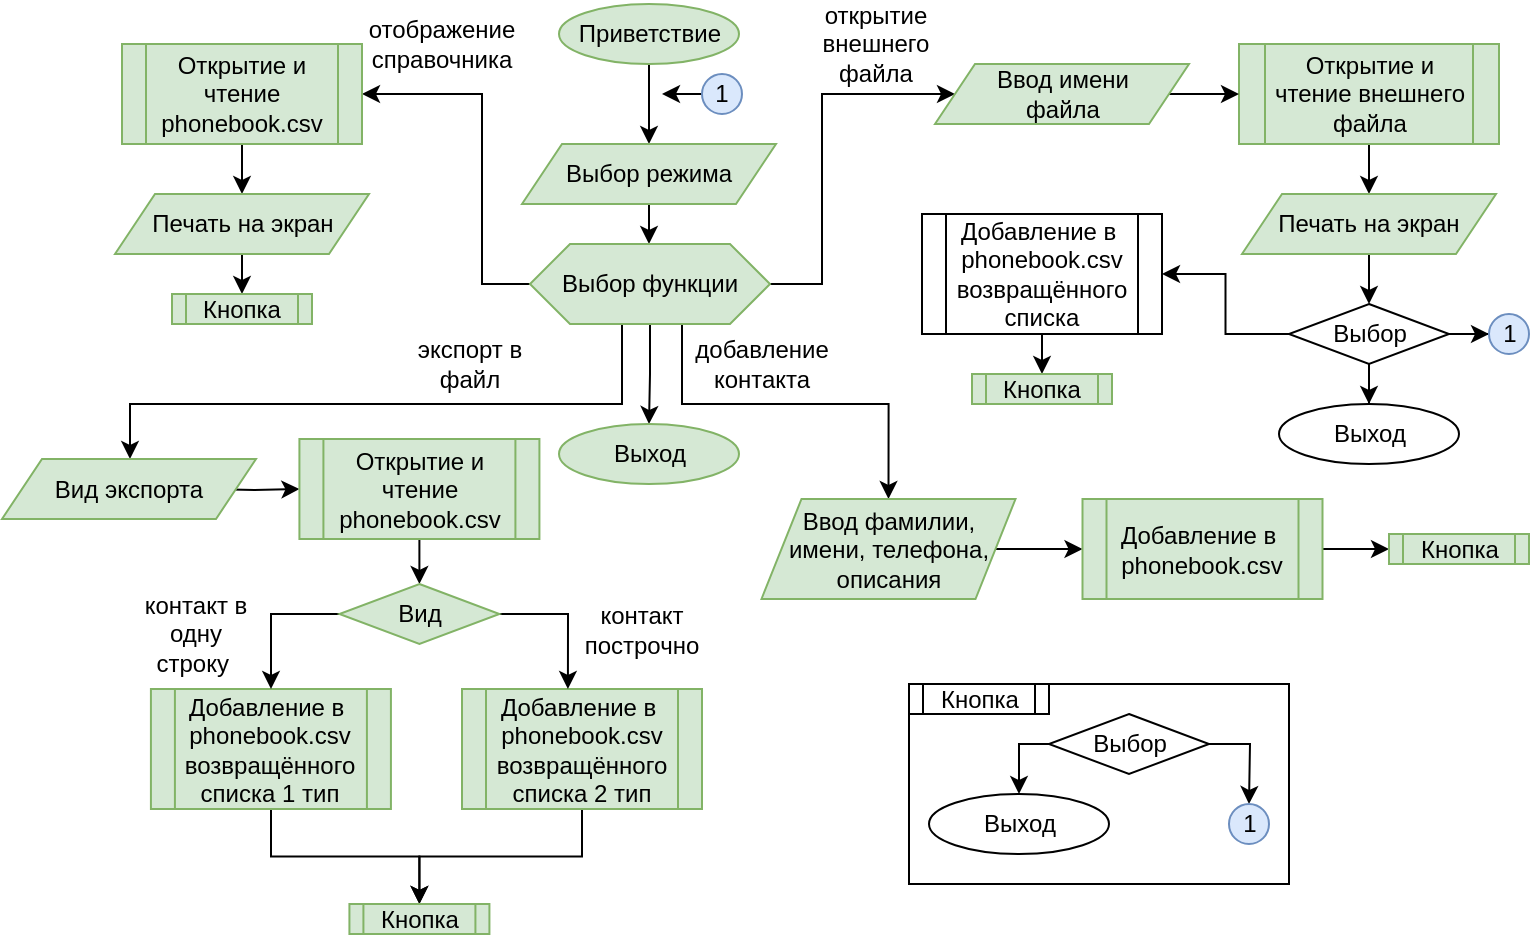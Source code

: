 <mxfile version="20.3.0" type="device"><diagram name="Page-1" id="c7558073-3199-34d8-9f00-42111426c3f3"><mxGraphModel dx="813" dy="1663" grid="1" gridSize="10" guides="1" tooltips="1" connect="1" arrows="1" fold="1" page="1" pageScale="1" pageWidth="826" pageHeight="1169" background="none" math="0" shadow="0"><root><mxCell id="0"/><mxCell id="1" parent="0"/><mxCell id="1jec9Bj1yjBGikBlohXs-190" value="" style="rounded=0;whiteSpace=wrap;html=1;" parent="1" vertex="1"><mxGeometry x="543.5" y="340" width="190" height="100" as="geometry"/></mxCell><mxCell id="1jec9Bj1yjBGikBlohXs-98" value="" style="edgeStyle=orthogonalEdgeStyle;rounded=0;orthogonalLoop=1;jettySize=auto;html=1;" parent="1" source="1jec9Bj1yjBGikBlohXs-96" target="1jec9Bj1yjBGikBlohXs-97" edge="1"><mxGeometry relative="1" as="geometry"/></mxCell><mxCell id="1jec9Bj1yjBGikBlohXs-96" value="Приветствие" style="ellipse;whiteSpace=wrap;html=1;fillColor=#d5e8d4;strokeColor=#82b366;" parent="1" vertex="1"><mxGeometry x="368.5" width="90" height="30" as="geometry"/></mxCell><mxCell id="1jec9Bj1yjBGikBlohXs-100" value="" style="edgeStyle=orthogonalEdgeStyle;rounded=0;orthogonalLoop=1;jettySize=auto;html=1;" parent="1" source="1jec9Bj1yjBGikBlohXs-97" target="1jec9Bj1yjBGikBlohXs-99" edge="1"><mxGeometry relative="1" as="geometry"/></mxCell><mxCell id="1jec9Bj1yjBGikBlohXs-97" value="Выбор режима" style="shape=parallelogram;perimeter=parallelogramPerimeter;whiteSpace=wrap;html=1;fixedSize=1;fillColor=#d5e8d4;strokeColor=#82b366;" parent="1" vertex="1"><mxGeometry x="350" y="70" width="127" height="30" as="geometry"/></mxCell><mxCell id="1jec9Bj1yjBGikBlohXs-102" value="" style="edgeStyle=orthogonalEdgeStyle;rounded=0;orthogonalLoop=1;jettySize=auto;html=1;" parent="1" source="1jec9Bj1yjBGikBlohXs-99" target="1jec9Bj1yjBGikBlohXs-101" edge="1"><mxGeometry relative="1" as="geometry"><Array as="points"><mxPoint x="330" y="140"/><mxPoint x="330" y="45"/></Array></mxGeometry></mxCell><mxCell id="1jec9Bj1yjBGikBlohXs-140" style="edgeStyle=orthogonalEdgeStyle;rounded=0;orthogonalLoop=1;jettySize=auto;html=1;entryX=0;entryY=0.5;entryDx=0;entryDy=0;" parent="1" source="1jec9Bj1yjBGikBlohXs-99" target="1jec9Bj1yjBGikBlohXs-120" edge="1"><mxGeometry relative="1" as="geometry"><Array as="points"><mxPoint x="500" y="140"/><mxPoint x="500" y="45"/></Array></mxGeometry></mxCell><mxCell id="1jec9Bj1yjBGikBlohXs-200" style="edgeStyle=orthogonalEdgeStyle;rounded=0;orthogonalLoop=1;jettySize=auto;html=1;entryX=0.5;entryY=0;entryDx=0;entryDy=0;" parent="1" source="1jec9Bj1yjBGikBlohXs-99" target="1jec9Bj1yjBGikBlohXs-167" edge="1"><mxGeometry relative="1" as="geometry"><Array as="points"><mxPoint x="430" y="200"/><mxPoint x="533" y="200"/></Array></mxGeometry></mxCell><mxCell id="1jec9Bj1yjBGikBlohXs-205" style="edgeStyle=orthogonalEdgeStyle;rounded=0;orthogonalLoop=1;jettySize=auto;html=1;" parent="1" source="1jec9Bj1yjBGikBlohXs-99" target="1jec9Bj1yjBGikBlohXs-194" edge="1"><mxGeometry relative="1" as="geometry"><Array as="points"><mxPoint x="400" y="200"/><mxPoint x="154" y="200"/></Array></mxGeometry></mxCell><mxCell id="yPb8ZNegXpOMg84uKuYD-3" value="" style="edgeStyle=orthogonalEdgeStyle;rounded=0;orthogonalLoop=1;jettySize=auto;html=1;" edge="1" parent="1" source="1jec9Bj1yjBGikBlohXs-99" target="yPb8ZNegXpOMg84uKuYD-1"><mxGeometry relative="1" as="geometry"/></mxCell><mxCell id="1jec9Bj1yjBGikBlohXs-99" value="Выбор функции" style="shape=hexagon;perimeter=hexagonPerimeter2;whiteSpace=wrap;html=1;fixedSize=1;fillColor=#d5e8d4;strokeColor=#82b366;" parent="1" vertex="1"><mxGeometry x="354" y="120" width="120" height="40" as="geometry"/></mxCell><mxCell id="1jec9Bj1yjBGikBlohXs-105" value="" style="edgeStyle=orthogonalEdgeStyle;rounded=0;orthogonalLoop=1;jettySize=auto;html=1;" parent="1" source="1jec9Bj1yjBGikBlohXs-101" target="1jec9Bj1yjBGikBlohXs-104" edge="1"><mxGeometry relative="1" as="geometry"/></mxCell><mxCell id="1jec9Bj1yjBGikBlohXs-101" value="Открытие и чтение phonebook.csv" style="shape=process;whiteSpace=wrap;html=1;backgroundOutline=1;fillColor=#d5e8d4;strokeColor=#82b366;" parent="1" vertex="1"><mxGeometry x="150" y="20" width="120" height="50" as="geometry"/></mxCell><mxCell id="1jec9Bj1yjBGikBlohXs-109" value="" style="edgeStyle=orthogonalEdgeStyle;rounded=0;orthogonalLoop=1;jettySize=auto;html=1;" parent="1" source="1jec9Bj1yjBGikBlohXs-104" edge="1"><mxGeometry relative="1" as="geometry"><mxPoint x="210.029" y="145.011" as="targetPoint"/></mxGeometry></mxCell><mxCell id="1jec9Bj1yjBGikBlohXs-104" value="Печать на экран" style="shape=parallelogram;perimeter=parallelogramPerimeter;whiteSpace=wrap;html=1;fixedSize=1;fillColor=#d5e8d4;strokeColor=#82b366;" parent="1" vertex="1"><mxGeometry x="146.5" y="95" width="127" height="30" as="geometry"/></mxCell><mxCell id="1jec9Bj1yjBGikBlohXs-116" value="отображение&lt;br&gt;справочника" style="text;html=1;strokeColor=none;fillColor=none;align=center;verticalAlign=middle;whiteSpace=wrap;rounded=0;" parent="1" vertex="1"><mxGeometry x="280" y="5" width="60" height="30" as="geometry"/></mxCell><mxCell id="1jec9Bj1yjBGikBlohXs-143" value="" style="edgeStyle=orthogonalEdgeStyle;rounded=0;orthogonalLoop=1;jettySize=auto;html=1;" parent="1" source="1jec9Bj1yjBGikBlohXs-118" target="1jec9Bj1yjBGikBlohXs-142" edge="1"><mxGeometry relative="1" as="geometry"/></mxCell><mxCell id="1jec9Bj1yjBGikBlohXs-118" value="Открытие и чтение внешнего файла" style="shape=process;whiteSpace=wrap;html=1;backgroundOutline=1;fillColor=#d5e8d4;strokeColor=#82b366;" parent="1" vertex="1"><mxGeometry x="708.5" y="20" width="130" height="50" as="geometry"/></mxCell><mxCell id="1jec9Bj1yjBGikBlohXs-141" style="edgeStyle=orthogonalEdgeStyle;rounded=0;orthogonalLoop=1;jettySize=auto;html=1;entryX=0;entryY=0.5;entryDx=0;entryDy=0;" parent="1" source="1jec9Bj1yjBGikBlohXs-120" target="1jec9Bj1yjBGikBlohXs-118" edge="1"><mxGeometry relative="1" as="geometry"/></mxCell><mxCell id="1jec9Bj1yjBGikBlohXs-120" value="Ввод имени&lt;br&gt;файла" style="shape=parallelogram;perimeter=parallelogramPerimeter;whiteSpace=wrap;html=1;fixedSize=1;fillColor=#d5e8d4;strokeColor=#82b366;" parent="1" vertex="1"><mxGeometry x="556.5" y="30" width="127" height="30" as="geometry"/></mxCell><mxCell id="1jec9Bj1yjBGikBlohXs-124" value="Выход" style="ellipse;whiteSpace=wrap;html=1;" parent="1" vertex="1"><mxGeometry x="728.5" y="200" width="90" height="30" as="geometry"/></mxCell><mxCell id="1jec9Bj1yjBGikBlohXs-128" value="открытие внешнего&lt;br&gt;файла" style="text;html=1;strokeColor=none;fillColor=none;align=center;verticalAlign=middle;whiteSpace=wrap;rounded=0;" parent="1" vertex="1"><mxGeometry x="496.5" y="5" width="60" height="30" as="geometry"/></mxCell><mxCell id="1jec9Bj1yjBGikBlohXs-150" style="edgeStyle=orthogonalEdgeStyle;rounded=0;orthogonalLoop=1;jettySize=auto;html=1;entryX=0.5;entryY=0;entryDx=0;entryDy=0;" parent="1" source="1jec9Bj1yjBGikBlohXs-142" target="1jec9Bj1yjBGikBlohXs-146" edge="1"><mxGeometry relative="1" as="geometry"/></mxCell><mxCell id="1jec9Bj1yjBGikBlohXs-142" value="Печать на экран" style="shape=parallelogram;perimeter=parallelogramPerimeter;whiteSpace=wrap;html=1;fixedSize=1;fillColor=#d5e8d4;strokeColor=#82b366;" parent="1" vertex="1"><mxGeometry x="710" y="95" width="127" height="30" as="geometry"/></mxCell><mxCell id="1jec9Bj1yjBGikBlohXs-154" style="edgeStyle=orthogonalEdgeStyle;rounded=0;orthogonalLoop=1;jettySize=auto;html=1;entryX=0.5;entryY=0;entryDx=0;entryDy=0;" parent="1" source="1jec9Bj1yjBGikBlohXs-146" target="1jec9Bj1yjBGikBlohXs-124" edge="1"><mxGeometry relative="1" as="geometry"/></mxCell><mxCell id="1jec9Bj1yjBGikBlohXs-155" style="edgeStyle=orthogonalEdgeStyle;rounded=0;orthogonalLoop=1;jettySize=auto;html=1;entryX=0;entryY=0.5;entryDx=0;entryDy=0;" parent="1" source="1jec9Bj1yjBGikBlohXs-146" target="1jec9Bj1yjBGikBlohXs-148" edge="1"><mxGeometry relative="1" as="geometry"/></mxCell><mxCell id="1jec9Bj1yjBGikBlohXs-160" style="edgeStyle=orthogonalEdgeStyle;rounded=0;orthogonalLoop=1;jettySize=auto;html=1;exitX=0;exitY=0.5;exitDx=0;exitDy=0;entryX=1;entryY=0.5;entryDx=0;entryDy=0;" parent="1" source="1jec9Bj1yjBGikBlohXs-146" target="1jec9Bj1yjBGikBlohXs-159" edge="1"><mxGeometry relative="1" as="geometry"/></mxCell><mxCell id="1jec9Bj1yjBGikBlohXs-146" value="Выбор" style="rhombus;whiteSpace=wrap;html=1;" parent="1" vertex="1"><mxGeometry x="733.5" y="150" width="80" height="30" as="geometry"/></mxCell><mxCell id="1jec9Bj1yjBGikBlohXs-148" value="1" style="ellipse;whiteSpace=wrap;html=1;aspect=fixed;fillColor=#dae8fc;strokeColor=#6c8ebf;" parent="1" vertex="1"><mxGeometry x="833.5" y="155" width="20" height="20" as="geometry"/></mxCell><mxCell id="1jec9Bj1yjBGikBlohXs-158" style="edgeStyle=orthogonalEdgeStyle;rounded=0;orthogonalLoop=1;jettySize=auto;html=1;" parent="1" source="1jec9Bj1yjBGikBlohXs-156" edge="1"><mxGeometry relative="1" as="geometry"><mxPoint x="420" y="45" as="targetPoint"/></mxGeometry></mxCell><mxCell id="1jec9Bj1yjBGikBlohXs-156" value="1" style="ellipse;whiteSpace=wrap;html=1;aspect=fixed;fillColor=#dae8fc;strokeColor=#6c8ebf;" parent="1" vertex="1"><mxGeometry x="440" y="35" width="20" height="20" as="geometry"/></mxCell><mxCell id="1jec9Bj1yjBGikBlohXs-166" style="edgeStyle=orthogonalEdgeStyle;rounded=0;orthogonalLoop=1;jettySize=auto;html=1;entryX=0.5;entryY=0;entryDx=0;entryDy=0;" parent="1" source="1jec9Bj1yjBGikBlohXs-159" edge="1"><mxGeometry relative="1" as="geometry"><mxPoint x="610" y="185" as="targetPoint"/></mxGeometry></mxCell><mxCell id="1jec9Bj1yjBGikBlohXs-159" value="Добавление в&amp;nbsp; phonebook.csv возвращённого списка" style="shape=process;whiteSpace=wrap;html=1;backgroundOutline=1;" parent="1" vertex="1"><mxGeometry x="550" y="105" width="120" height="60" as="geometry"/></mxCell><mxCell id="1jec9Bj1yjBGikBlohXs-171" style="edgeStyle=orthogonalEdgeStyle;rounded=0;orthogonalLoop=1;jettySize=auto;html=1;entryX=0;entryY=0.5;entryDx=0;entryDy=0;" parent="1" source="1jec9Bj1yjBGikBlohXs-167" target="1jec9Bj1yjBGikBlohXs-170" edge="1"><mxGeometry relative="1" as="geometry"/></mxCell><mxCell id="1jec9Bj1yjBGikBlohXs-167" value="Ввод фамилии, имени, телефона, описания" style="shape=parallelogram;perimeter=parallelogramPerimeter;whiteSpace=wrap;html=1;fixedSize=1;fillColor=#d5e8d4;strokeColor=#82b366;" parent="1" vertex="1"><mxGeometry x="469.75" y="247.5" width="127" height="50" as="geometry"/></mxCell><mxCell id="1jec9Bj1yjBGikBlohXs-169" value="добавление контакта" style="text;html=1;strokeColor=none;fillColor=none;align=center;verticalAlign=middle;whiteSpace=wrap;rounded=0;" parent="1" vertex="1"><mxGeometry x="440" y="165" width="60" height="30" as="geometry"/></mxCell><mxCell id="1jec9Bj1yjBGikBlohXs-214" style="edgeStyle=orthogonalEdgeStyle;rounded=0;orthogonalLoop=1;jettySize=auto;html=1;entryX=0;entryY=0.5;entryDx=0;entryDy=0;" parent="1" source="1jec9Bj1yjBGikBlohXs-170" target="1jec9Bj1yjBGikBlohXs-192" edge="1"><mxGeometry relative="1" as="geometry"/></mxCell><mxCell id="1jec9Bj1yjBGikBlohXs-170" value="Добавление в&amp;nbsp; phonebook.csv" style="shape=process;whiteSpace=wrap;html=1;backgroundOutline=1;fillColor=#d5e8d4;strokeColor=#82b366;" parent="1" vertex="1"><mxGeometry x="630.25" y="247.5" width="120" height="50" as="geometry"/></mxCell><mxCell id="1jec9Bj1yjBGikBlohXs-180" value="Кнопка" style="shape=process;whiteSpace=wrap;html=1;backgroundOutline=1;fillColor=#d5e8d4;strokeColor=#82b366;" parent="1" vertex="1"><mxGeometry x="175" y="145" width="70" height="15" as="geometry"/></mxCell><mxCell id="1jec9Bj1yjBGikBlohXs-181" value="" style="edgeStyle=orthogonalEdgeStyle;rounded=0;orthogonalLoop=1;jettySize=auto;html=1;" parent="1" source="1jec9Bj1yjBGikBlohXs-183" target="1jec9Bj1yjBGikBlohXs-184" edge="1"><mxGeometry relative="1" as="geometry"><Array as="points"><mxPoint x="598.5" y="370"/></Array></mxGeometry></mxCell><mxCell id="1jec9Bj1yjBGikBlohXs-182" style="edgeStyle=orthogonalEdgeStyle;rounded=0;orthogonalLoop=1;jettySize=auto;html=1;entryX=0.5;entryY=0;entryDx=0;entryDy=0;" parent="1" source="1jec9Bj1yjBGikBlohXs-183" edge="1"><mxGeometry relative="1" as="geometry"><mxPoint x="713.5" y="400" as="targetPoint"/></mxGeometry></mxCell><mxCell id="1jec9Bj1yjBGikBlohXs-183" value="Выбор" style="rhombus;whiteSpace=wrap;html=1;" parent="1" vertex="1"><mxGeometry x="613.5" y="355" width="80" height="30" as="geometry"/></mxCell><mxCell id="1jec9Bj1yjBGikBlohXs-184" value="Выход" style="ellipse;whiteSpace=wrap;html=1;" parent="1" vertex="1"><mxGeometry x="553.5" y="395" width="90" height="30" as="geometry"/></mxCell><mxCell id="1jec9Bj1yjBGikBlohXs-185" value="1" style="ellipse;whiteSpace=wrap;html=1;aspect=fixed;fillColor=#dae8fc;strokeColor=#6c8ebf;" parent="1" vertex="1"><mxGeometry x="703.5" y="400" width="20" height="20" as="geometry"/></mxCell><mxCell id="1jec9Bj1yjBGikBlohXs-187" value="Кнопка" style="shape=process;whiteSpace=wrap;html=1;backgroundOutline=1;" parent="1" vertex="1"><mxGeometry x="543.5" y="340" width="70" height="15" as="geometry"/></mxCell><mxCell id="1jec9Bj1yjBGikBlohXs-191" value="Кнопка" style="shape=process;whiteSpace=wrap;html=1;backgroundOutline=1;fillColor=#d5e8d4;strokeColor=#82b366;" parent="1" vertex="1"><mxGeometry x="575" y="185" width="70" height="15" as="geometry"/></mxCell><mxCell id="1jec9Bj1yjBGikBlohXs-192" value="Кнопка" style="shape=process;whiteSpace=wrap;html=1;backgroundOutline=1;fillColor=#d5e8d4;strokeColor=#82b366;" parent="1" vertex="1"><mxGeometry x="783.5" y="265" width="70" height="15" as="geometry"/></mxCell><mxCell id="1jec9Bj1yjBGikBlohXs-193" value="экспорт в файл" style="text;html=1;strokeColor=none;fillColor=none;align=center;verticalAlign=middle;whiteSpace=wrap;rounded=0;" parent="1" vertex="1"><mxGeometry x="294" y="165" width="60" height="30" as="geometry"/></mxCell><mxCell id="1jec9Bj1yjBGikBlohXs-202" style="edgeStyle=orthogonalEdgeStyle;rounded=0;orthogonalLoop=1;jettySize=auto;html=1;entryX=0;entryY=0.5;entryDx=0;entryDy=0;" parent="1" target="1jec9Bj1yjBGikBlohXs-196" edge="1"><mxGeometry relative="1" as="geometry"><mxPoint x="235.71" y="242.5" as="targetPoint"/><mxPoint x="192.72" y="242.486" as="sourcePoint"/></mxGeometry></mxCell><mxCell id="1jec9Bj1yjBGikBlohXs-194" value="Вид экспорта" style="shape=parallelogram;perimeter=parallelogramPerimeter;whiteSpace=wrap;html=1;fixedSize=1;fillColor=#d5e8d4;strokeColor=#82b366;" parent="1" vertex="1"><mxGeometry x="90" y="227.5" width="127" height="30" as="geometry"/></mxCell><mxCell id="1jec9Bj1yjBGikBlohXs-208" style="edgeStyle=orthogonalEdgeStyle;rounded=0;orthogonalLoop=1;jettySize=auto;html=1;entryX=0.5;entryY=0;entryDx=0;entryDy=0;" parent="1" source="1jec9Bj1yjBGikBlohXs-196" target="1jec9Bj1yjBGikBlohXs-207" edge="1"><mxGeometry relative="1" as="geometry"/></mxCell><mxCell id="1jec9Bj1yjBGikBlohXs-196" value="Открытие и чтение phonebook.csv" style="shape=process;whiteSpace=wrap;html=1;backgroundOutline=1;fillColor=#d5e8d4;strokeColor=#82b366;" parent="1" vertex="1"><mxGeometry x="238.71" y="217.5" width="120" height="50" as="geometry"/></mxCell><mxCell id="1jec9Bj1yjBGikBlohXs-212" style="edgeStyle=orthogonalEdgeStyle;rounded=0;orthogonalLoop=1;jettySize=auto;html=1;entryX=0.5;entryY=0;entryDx=0;entryDy=0;" parent="1" source="1jec9Bj1yjBGikBlohXs-203" target="1jec9Bj1yjBGikBlohXs-211" edge="1"><mxGeometry relative="1" as="geometry"/></mxCell><mxCell id="1jec9Bj1yjBGikBlohXs-203" value="Добавление в&amp;nbsp; phonebook.csv возвращённого списка 1 тип" style="shape=process;whiteSpace=wrap;html=1;backgroundOutline=1;fillColor=#d5e8d4;strokeColor=#82b366;" parent="1" vertex="1"><mxGeometry x="164.46" y="342.5" width="120" height="60" as="geometry"/></mxCell><mxCell id="yPb8ZNegXpOMg84uKuYD-2" style="edgeStyle=orthogonalEdgeStyle;rounded=0;orthogonalLoop=1;jettySize=auto;html=1;entryX=0.5;entryY=0;entryDx=0;entryDy=0;" edge="1" parent="1" source="1jec9Bj1yjBGikBlohXs-204" target="1jec9Bj1yjBGikBlohXs-211"><mxGeometry relative="1" as="geometry"/></mxCell><mxCell id="1jec9Bj1yjBGikBlohXs-204" value="Добавление в&amp;nbsp; phonebook.csv возвращённого списка 2 тип" style="shape=process;whiteSpace=wrap;html=1;backgroundOutline=1;fillColor=#d5e8d4;strokeColor=#82b366;" parent="1" vertex="1"><mxGeometry x="320" y="342.5" width="120" height="60" as="geometry"/></mxCell><mxCell id="1jec9Bj1yjBGikBlohXs-209" style="edgeStyle=orthogonalEdgeStyle;rounded=0;orthogonalLoop=1;jettySize=auto;html=1;entryX=0.5;entryY=0;entryDx=0;entryDy=0;" parent="1" source="1jec9Bj1yjBGikBlohXs-207" edge="1"><mxGeometry relative="1" as="geometry"><Array as="points"><mxPoint x="372.71" y="305"/></Array><mxPoint x="372.96" y="342.5" as="targetPoint"/></mxGeometry></mxCell><mxCell id="1jec9Bj1yjBGikBlohXs-210" style="edgeStyle=orthogonalEdgeStyle;rounded=0;orthogonalLoop=1;jettySize=auto;html=1;exitX=0;exitY=0.5;exitDx=0;exitDy=0;" parent="1" source="1jec9Bj1yjBGikBlohXs-207" target="1jec9Bj1yjBGikBlohXs-203" edge="1"><mxGeometry relative="1" as="geometry"/></mxCell><mxCell id="1jec9Bj1yjBGikBlohXs-207" value="Вид" style="rhombus;whiteSpace=wrap;html=1;fillColor=#d5e8d4;strokeColor=#82b366;" parent="1" vertex="1"><mxGeometry x="258.71" y="290" width="80" height="30" as="geometry"/></mxCell><mxCell id="1jec9Bj1yjBGikBlohXs-211" value="Кнопка" style="shape=process;whiteSpace=wrap;html=1;backgroundOutline=1;fillColor=#d5e8d4;strokeColor=#82b366;" parent="1" vertex="1"><mxGeometry x="263.71" y="450" width="70" height="15" as="geometry"/></mxCell><mxCell id="yPb8ZNegXpOMg84uKuYD-1" value="Выход" style="ellipse;whiteSpace=wrap;html=1;fillColor=#d5e8d4;strokeColor=#82b366;" vertex="1" parent="1"><mxGeometry x="368.5" y="210" width="90" height="30" as="geometry"/></mxCell><mxCell id="yPb8ZNegXpOMg84uKuYD-4" value="контакт в одну строку&amp;nbsp;" style="text;html=1;strokeColor=none;fillColor=none;align=center;verticalAlign=middle;whiteSpace=wrap;rounded=0;" vertex="1" parent="1"><mxGeometry x="157.0" y="300" width="60" height="30" as="geometry"/></mxCell><mxCell id="yPb8ZNegXpOMg84uKuYD-5" value="контакт построчно" style="text;html=1;strokeColor=none;fillColor=none;align=center;verticalAlign=middle;whiteSpace=wrap;rounded=0;" vertex="1" parent="1"><mxGeometry x="380" y="297.5" width="60" height="30" as="geometry"/></mxCell></root></mxGraphModel></diagram></mxfile>